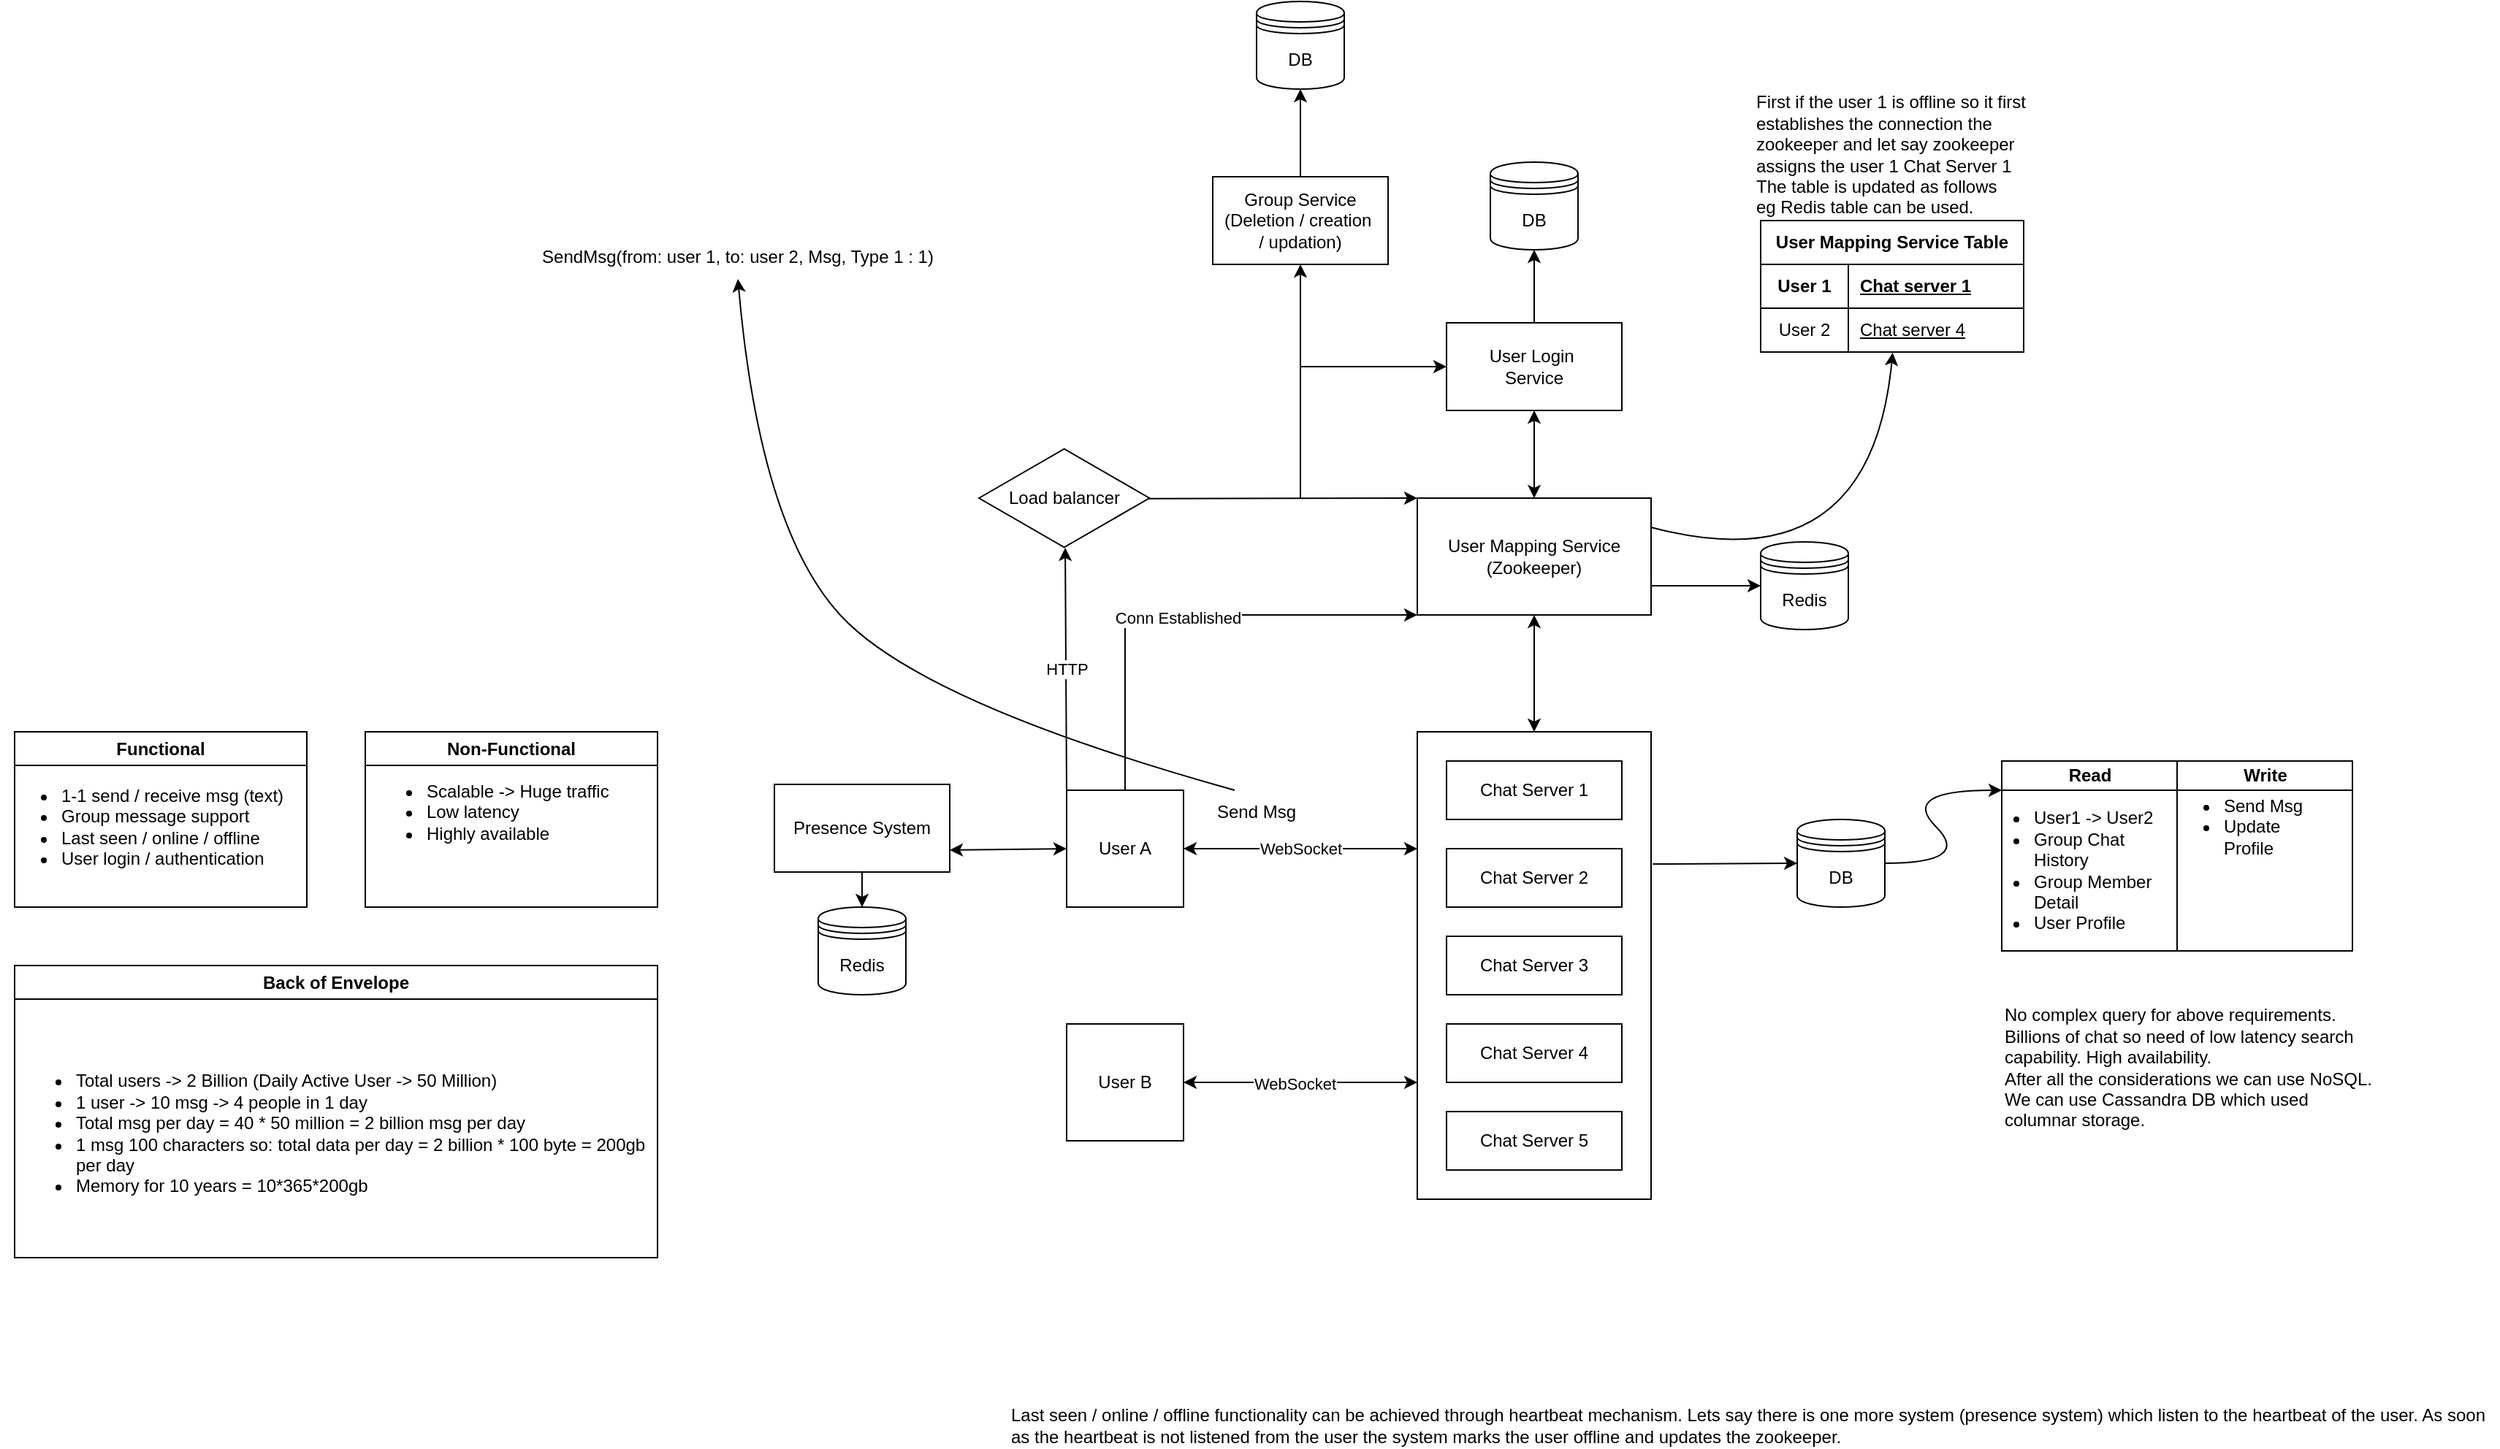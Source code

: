 <mxfile version="28.2.6">
  <diagram name="Page-1" id="e7xvgnfhb0N5HJpu79zv">
    <mxGraphModel dx="1901" dy="1499" grid="1" gridSize="10" guides="1" tooltips="1" connect="1" arrows="1" fold="1" page="0" pageScale="1" pageWidth="1654" pageHeight="1169" math="0" shadow="0">
      <root>
        <mxCell id="0" />
        <mxCell id="1" parent="0" />
        <mxCell id="2zLzM-bWpu4UABIkoiyg-2" value="Functional" style="swimlane;whiteSpace=wrap;html=1;" vertex="1" parent="1">
          <mxGeometry x="160" y="120" width="200" height="120" as="geometry" />
        </mxCell>
        <mxCell id="2zLzM-bWpu4UABIkoiyg-18" value="&lt;ul&gt;&lt;li&gt;1-1 send / receive msg (text)&lt;/li&gt;&lt;li&gt;Group message support&lt;/li&gt;&lt;li&gt;Last seen / online / offline&lt;/li&gt;&lt;li&gt;User login / authentication&lt;/li&gt;&lt;/ul&gt;" style="text;html=1;whiteSpace=wrap;strokeColor=none;fillColor=none;align=left;verticalAlign=middle;rounded=0;" vertex="1" parent="2zLzM-bWpu4UABIkoiyg-2">
          <mxGeometry x="-10" y="20" width="210" height="90" as="geometry" />
        </mxCell>
        <mxCell id="2zLzM-bWpu4UABIkoiyg-19" value="Non-Functional" style="swimlane;whiteSpace=wrap;html=1;" vertex="1" parent="1">
          <mxGeometry x="400" y="120" width="200" height="120" as="geometry" />
        </mxCell>
        <mxCell id="2zLzM-bWpu4UABIkoiyg-21" value="&lt;ul&gt;&lt;li&gt;Scalable -&amp;gt; Huge traffic&lt;/li&gt;&lt;li&gt;Low latency&lt;/li&gt;&lt;li&gt;Highly available&lt;/li&gt;&lt;/ul&gt;" style="text;html=1;whiteSpace=wrap;strokeColor=none;fillColor=none;align=left;verticalAlign=middle;rounded=0;" vertex="1" parent="2zLzM-bWpu4UABIkoiyg-19">
          <mxGeometry y="20" width="230" height="70" as="geometry" />
        </mxCell>
        <mxCell id="2zLzM-bWpu4UABIkoiyg-23" value="Back of Envelope" style="swimlane;whiteSpace=wrap;html=1;" vertex="1" parent="1">
          <mxGeometry x="160" y="280" width="440" height="200" as="geometry" />
        </mxCell>
        <mxCell id="2zLzM-bWpu4UABIkoiyg-25" value="&lt;ul&gt;&lt;li&gt;Total users -&amp;gt; 2 Billion (Daily Active User -&amp;gt; 50 Million)&lt;/li&gt;&lt;li&gt;1 user -&amp;gt; 10 msg -&amp;gt; 4 people in 1 day&lt;/li&gt;&lt;li&gt;Total msg per day = 40 * 50 million = 2 billion msg per day&lt;/li&gt;&lt;li&gt;1 msg 100 characters so: total data per day = 2 billion * 100 byte = 200gb per day&lt;/li&gt;&lt;li&gt;Memory for 10 years = 10*365*200gb&lt;/li&gt;&lt;/ul&gt;" style="text;html=1;whiteSpace=wrap;strokeColor=none;fillColor=none;align=left;verticalAlign=middle;rounded=0;" vertex="1" parent="2zLzM-bWpu4UABIkoiyg-23">
          <mxGeometry y="30" width="440" height="170" as="geometry" />
        </mxCell>
        <mxCell id="2zLzM-bWpu4UABIkoiyg-29" value="User A" style="whiteSpace=wrap;html=1;aspect=fixed;" vertex="1" parent="1">
          <mxGeometry x="880" y="160" width="80" height="80" as="geometry" />
        </mxCell>
        <mxCell id="2zLzM-bWpu4UABIkoiyg-30" value="User B" style="whiteSpace=wrap;html=1;aspect=fixed;" vertex="1" parent="1">
          <mxGeometry x="880" y="320" width="80" height="80" as="geometry" />
        </mxCell>
        <mxCell id="2zLzM-bWpu4UABIkoiyg-38" value="" style="rounded=0;whiteSpace=wrap;html=1;" vertex="1" parent="1">
          <mxGeometry x="1120" y="120" width="160" height="320" as="geometry" />
        </mxCell>
        <mxCell id="2zLzM-bWpu4UABIkoiyg-40" value="Chat Server 1" style="rounded=0;whiteSpace=wrap;html=1;" vertex="1" parent="1">
          <mxGeometry x="1140" y="140" width="120" height="40" as="geometry" />
        </mxCell>
        <mxCell id="2zLzM-bWpu4UABIkoiyg-41" value="Chat Server 2" style="rounded=0;whiteSpace=wrap;html=1;" vertex="1" parent="1">
          <mxGeometry x="1140" y="200" width="120" height="40" as="geometry" />
        </mxCell>
        <mxCell id="2zLzM-bWpu4UABIkoiyg-42" value="Chat Server 3" style="rounded=0;whiteSpace=wrap;html=1;" vertex="1" parent="1">
          <mxGeometry x="1140" y="260" width="120" height="40" as="geometry" />
        </mxCell>
        <mxCell id="2zLzM-bWpu4UABIkoiyg-43" value="Chat Server 4" style="rounded=0;whiteSpace=wrap;html=1;" vertex="1" parent="1">
          <mxGeometry x="1140" y="320" width="120" height="40" as="geometry" />
        </mxCell>
        <mxCell id="2zLzM-bWpu4UABIkoiyg-44" value="Chat Server 5" style="rounded=0;whiteSpace=wrap;html=1;" vertex="1" parent="1">
          <mxGeometry x="1140" y="380" width="120" height="40" as="geometry" />
        </mxCell>
        <mxCell id="2zLzM-bWpu4UABIkoiyg-45" value="" style="endArrow=classic;startArrow=classic;html=1;rounded=0;entryX=0;entryY=0.25;entryDx=0;entryDy=0;exitX=1;exitY=0.5;exitDx=0;exitDy=0;" edge="1" parent="1" source="2zLzM-bWpu4UABIkoiyg-29" target="2zLzM-bWpu4UABIkoiyg-38">
          <mxGeometry width="50" height="50" relative="1" as="geometry">
            <mxPoint x="660" y="530" as="sourcePoint" />
            <mxPoint x="710" y="480" as="targetPoint" />
          </mxGeometry>
        </mxCell>
        <mxCell id="2zLzM-bWpu4UABIkoiyg-48" value="WebSocket" style="edgeLabel;html=1;align=center;verticalAlign=middle;resizable=0;points=[];" vertex="1" connectable="0" parent="2zLzM-bWpu4UABIkoiyg-45">
          <mxGeometry relative="1" as="geometry">
            <mxPoint as="offset" />
          </mxGeometry>
        </mxCell>
        <mxCell id="2zLzM-bWpu4UABIkoiyg-46" value="" style="endArrow=classic;startArrow=classic;html=1;rounded=0;entryX=0;entryY=0.75;entryDx=0;entryDy=0;exitX=1;exitY=0.5;exitDx=0;exitDy=0;" edge="1" parent="1" source="2zLzM-bWpu4UABIkoiyg-30" target="2zLzM-bWpu4UABIkoiyg-38">
          <mxGeometry width="50" height="50" relative="1" as="geometry">
            <mxPoint x="850" y="620" as="sourcePoint" />
            <mxPoint x="900" y="570" as="targetPoint" />
          </mxGeometry>
        </mxCell>
        <mxCell id="2zLzM-bWpu4UABIkoiyg-47" value="WebSocket" style="edgeLabel;html=1;align=center;verticalAlign=middle;resizable=0;points=[];" vertex="1" connectable="0" parent="2zLzM-bWpu4UABIkoiyg-46">
          <mxGeometry x="-0.05" y="-1" relative="1" as="geometry">
            <mxPoint as="offset" />
          </mxGeometry>
        </mxCell>
        <mxCell id="2zLzM-bWpu4UABIkoiyg-49" value="User Mapping Service&lt;div&gt;(Zookeeper)&lt;/div&gt;" style="rounded=0;whiteSpace=wrap;html=1;align=center;" vertex="1" parent="1">
          <mxGeometry x="1120" y="-40" width="160" height="80" as="geometry" />
        </mxCell>
        <mxCell id="2zLzM-bWpu4UABIkoiyg-65" value="User Mapping Service Table" style="shape=table;startSize=30;container=1;collapsible=1;childLayout=tableLayout;fixedRows=1;rowLines=0;fontStyle=1;align=center;resizeLast=1;html=1;whiteSpace=wrap;" vertex="1" parent="1">
          <mxGeometry x="1355" y="-230" width="180" height="90" as="geometry" />
        </mxCell>
        <mxCell id="2zLzM-bWpu4UABIkoiyg-69" value="" style="shape=tableRow;horizontal=0;startSize=0;swimlaneHead=0;swimlaneBody=0;fillColor=none;collapsible=0;dropTarget=0;points=[[0,0.5],[1,0.5]];portConstraint=eastwest;top=0;left=0;right=0;bottom=1;html=1;" vertex="1" parent="2zLzM-bWpu4UABIkoiyg-65">
          <mxGeometry y="30" width="180" height="30" as="geometry" />
        </mxCell>
        <mxCell id="2zLzM-bWpu4UABIkoiyg-70" value="User 1" style="shape=partialRectangle;connectable=0;fillColor=none;top=0;left=0;bottom=0;right=0;fontStyle=1;overflow=hidden;html=1;whiteSpace=wrap;" vertex="1" parent="2zLzM-bWpu4UABIkoiyg-69">
          <mxGeometry width="60" height="30" as="geometry">
            <mxRectangle width="60" height="30" as="alternateBounds" />
          </mxGeometry>
        </mxCell>
        <mxCell id="2zLzM-bWpu4UABIkoiyg-71" value="Chat server 1" style="shape=partialRectangle;connectable=0;fillColor=none;top=0;left=0;bottom=0;right=0;align=left;spacingLeft=6;fontStyle=5;overflow=hidden;html=1;whiteSpace=wrap;" vertex="1" parent="2zLzM-bWpu4UABIkoiyg-69">
          <mxGeometry x="60" width="120" height="30" as="geometry">
            <mxRectangle width="120" height="30" as="alternateBounds" />
          </mxGeometry>
        </mxCell>
        <mxCell id="2zLzM-bWpu4UABIkoiyg-75" value="" style="shape=tableRow;horizontal=0;startSize=0;swimlaneHead=0;swimlaneBody=0;fillColor=none;collapsible=0;dropTarget=0;points=[[0,0.5],[1,0.5]];portConstraint=eastwest;top=0;left=0;right=0;bottom=0;html=1;" vertex="1" parent="2zLzM-bWpu4UABIkoiyg-65">
          <mxGeometry y="60" width="180" height="30" as="geometry" />
        </mxCell>
        <mxCell id="2zLzM-bWpu4UABIkoiyg-76" value="User 2" style="shape=partialRectangle;connectable=0;fillColor=none;top=0;left=0;bottom=0;right=0;editable=1;overflow=hidden;html=1;whiteSpace=wrap;" vertex="1" parent="2zLzM-bWpu4UABIkoiyg-75">
          <mxGeometry width="60" height="30" as="geometry">
            <mxRectangle width="60" height="30" as="alternateBounds" />
          </mxGeometry>
        </mxCell>
        <mxCell id="2zLzM-bWpu4UABIkoiyg-77" value="&lt;u&gt;Chat server 4&lt;/u&gt;" style="shape=partialRectangle;connectable=0;fillColor=none;top=0;left=0;bottom=0;right=0;align=left;spacingLeft=6;overflow=hidden;html=1;whiteSpace=wrap;" vertex="1" parent="2zLzM-bWpu4UABIkoiyg-75">
          <mxGeometry x="60" width="120" height="30" as="geometry">
            <mxRectangle width="120" height="30" as="alternateBounds" />
          </mxGeometry>
        </mxCell>
        <mxCell id="2zLzM-bWpu4UABIkoiyg-78" value="First if the user 1 is offline so it first establishes the connection the zookeeper and let say zookeeper assigns the user 1 Chat Server 1&lt;br&gt;The table is updated as follows&lt;div&gt;eg Redis table can be used.&lt;/div&gt;" style="text;html=1;whiteSpace=wrap;strokeColor=none;fillColor=none;align=left;verticalAlign=middle;rounded=0;" vertex="1" parent="1">
          <mxGeometry x="1350" y="-290" width="190" height="30" as="geometry" />
        </mxCell>
        <mxCell id="2zLzM-bWpu4UABIkoiyg-79" value="" style="endArrow=classic;html=1;rounded=0;exitX=0.5;exitY=0;exitDx=0;exitDy=0;entryX=0;entryY=1;entryDx=0;entryDy=0;" edge="1" parent="1" source="2zLzM-bWpu4UABIkoiyg-29" target="2zLzM-bWpu4UABIkoiyg-49">
          <mxGeometry width="50" height="50" relative="1" as="geometry">
            <mxPoint x="920" y="150" as="sourcePoint" />
            <mxPoint x="970" y="100" as="targetPoint" />
            <Array as="points">
              <mxPoint x="920" y="40" />
            </Array>
          </mxGeometry>
        </mxCell>
        <mxCell id="2zLzM-bWpu4UABIkoiyg-81" value="Conn Established" style="edgeLabel;html=1;align=center;verticalAlign=middle;resizable=0;points=[];" vertex="1" connectable="0" parent="2zLzM-bWpu4UABIkoiyg-79">
          <mxGeometry x="-0.025" y="-2" relative="1" as="geometry">
            <mxPoint as="offset" />
          </mxGeometry>
        </mxCell>
        <mxCell id="2zLzM-bWpu4UABIkoiyg-82" value="Send Msg" style="text;html=1;whiteSpace=wrap;strokeColor=none;fillColor=none;align=center;verticalAlign=middle;rounded=0;" vertex="1" parent="1">
          <mxGeometry x="980" y="160" width="60" height="30" as="geometry" />
        </mxCell>
        <mxCell id="2zLzM-bWpu4UABIkoiyg-83" value="" style="curved=1;endArrow=classic;html=1;rounded=0;exitX=0.25;exitY=0;exitDx=0;exitDy=0;entryX=0.5;entryY=1;entryDx=0;entryDy=0;" edge="1" parent="1" source="2zLzM-bWpu4UABIkoiyg-82" target="2zLzM-bWpu4UABIkoiyg-84">
          <mxGeometry width="50" height="50" relative="1" as="geometry">
            <mxPoint x="730" y="100" as="sourcePoint" />
            <mxPoint x="730" as="targetPoint" />
            <Array as="points">
              <mxPoint x="780" y="100" />
              <mxPoint x="670" y="-20" />
            </Array>
          </mxGeometry>
        </mxCell>
        <mxCell id="2zLzM-bWpu4UABIkoiyg-84" value="SendMsg(from: user 1, to: user 2, Msg, Type 1 : 1)" style="text;html=1;whiteSpace=wrap;strokeColor=none;fillColor=none;align=center;verticalAlign=middle;rounded=0;" vertex="1" parent="1">
          <mxGeometry x="510" y="-220" width="290" height="30" as="geometry" />
        </mxCell>
        <mxCell id="2zLzM-bWpu4UABIkoiyg-85" value="DB" style="shape=datastore;whiteSpace=wrap;html=1;" vertex="1" parent="1">
          <mxGeometry x="1380" y="180" width="60" height="60" as="geometry" />
        </mxCell>
        <mxCell id="2zLzM-bWpu4UABIkoiyg-86" value="" style="curved=1;endArrow=classic;html=1;rounded=0;exitX=1;exitY=0.5;exitDx=0;exitDy=0;entryX=0.154;entryY=0.077;entryDx=0;entryDy=0;entryPerimeter=0;" edge="1" parent="1" source="2zLzM-bWpu4UABIkoiyg-85" target="2zLzM-bWpu4UABIkoiyg-117">
          <mxGeometry width="50" height="50" relative="1" as="geometry">
            <mxPoint x="1450" y="210" as="sourcePoint" />
            <mxPoint x="1520" y="160" as="targetPoint" />
            <Array as="points">
              <mxPoint x="1500" y="210" />
              <mxPoint x="1450" y="160" />
            </Array>
          </mxGeometry>
        </mxCell>
        <mxCell id="2zLzM-bWpu4UABIkoiyg-113" value="" style="swimlane;childLayout=stackLayout;resizeParent=1;resizeParentMax=0;startSize=0;html=1;" vertex="1" parent="1">
          <mxGeometry x="1520.0" y="140" width="240" height="130" as="geometry">
            <mxRectangle x="1630.0" y="210" width="50" height="40" as="alternateBounds" />
          </mxGeometry>
        </mxCell>
        <mxCell id="2zLzM-bWpu4UABIkoiyg-114" value="Read" style="swimlane;startSize=20;html=1;" vertex="1" parent="2zLzM-bWpu4UABIkoiyg-113">
          <mxGeometry width="120" height="130" as="geometry" />
        </mxCell>
        <mxCell id="2zLzM-bWpu4UABIkoiyg-117" value="&lt;ul&gt;&lt;li&gt;User1 -&amp;gt; User2&lt;/li&gt;&lt;li&gt;Group Chat History&lt;/li&gt;&lt;li&gt;Group Member Detail&lt;/li&gt;&lt;li&gt;User Profile&lt;/li&gt;&lt;/ul&gt;" style="text;html=1;whiteSpace=wrap;strokeColor=none;fillColor=none;align=left;verticalAlign=middle;rounded=0;" vertex="1" parent="2zLzM-bWpu4UABIkoiyg-114">
          <mxGeometry x="-20.0" y="10" width="130" height="130" as="geometry" />
        </mxCell>
        <mxCell id="2zLzM-bWpu4UABIkoiyg-115" value="Write" style="swimlane;startSize=20;html=1;" vertex="1" parent="2zLzM-bWpu4UABIkoiyg-113">
          <mxGeometry x="120" width="120" height="130" as="geometry" />
        </mxCell>
        <mxCell id="2zLzM-bWpu4UABIkoiyg-118" value="&lt;ul&gt;&lt;li&gt;Send Msg&lt;/li&gt;&lt;li&gt;Update Profile&lt;/li&gt;&lt;/ul&gt;" style="text;html=1;whiteSpace=wrap;strokeColor=none;fillColor=none;align=left;verticalAlign=middle;rounded=0;" vertex="1" parent="2zLzM-bWpu4UABIkoiyg-115">
          <mxGeometry x="-10.0" y="30" width="100" height="30" as="geometry" />
        </mxCell>
        <mxCell id="2zLzM-bWpu4UABIkoiyg-119" value="No complex query for above requirements. Billions of chat so need of low latency search capability. High availability.&amp;nbsp;&lt;br&gt;After all the considerations we can use NoSQL.&lt;div&gt;We can use Cassandra DB which used columnar storage.&lt;/div&gt;" style="text;html=1;whiteSpace=wrap;strokeColor=none;fillColor=none;align=left;verticalAlign=middle;rounded=0;" vertex="1" parent="1">
          <mxGeometry x="1520" y="290" width="260" height="120" as="geometry" />
        </mxCell>
        <mxCell id="2zLzM-bWpu4UABIkoiyg-120" value="" style="endArrow=classic;html=1;rounded=0;entryX=0;entryY=0.5;entryDx=0;entryDy=0;exitX=1.007;exitY=0.283;exitDx=0;exitDy=0;exitPerimeter=0;" edge="1" parent="1" source="2zLzM-bWpu4UABIkoiyg-38" target="2zLzM-bWpu4UABIkoiyg-85">
          <mxGeometry width="50" height="50" relative="1" as="geometry">
            <mxPoint x="1240" y="560" as="sourcePoint" />
            <mxPoint x="1290" y="510" as="targetPoint" />
          </mxGeometry>
        </mxCell>
        <mxCell id="2zLzM-bWpu4UABIkoiyg-126" value="" style="endArrow=classic;html=1;rounded=0;exitX=0;exitY=0;exitDx=0;exitDy=0;entryX=0.506;entryY=0.986;entryDx=0;entryDy=0;entryPerimeter=0;" edge="1" parent="1" source="2zLzM-bWpu4UABIkoiyg-29" target="2zLzM-bWpu4UABIkoiyg-130">
          <mxGeometry relative="1" as="geometry">
            <mxPoint x="720" y="220" as="sourcePoint" />
            <mxPoint x="870" y="20" as="targetPoint" />
          </mxGeometry>
        </mxCell>
        <mxCell id="2zLzM-bWpu4UABIkoiyg-127" value="HTTP" style="edgeLabel;resizable=0;html=1;;align=center;verticalAlign=middle;" connectable="0" vertex="1" parent="2zLzM-bWpu4UABIkoiyg-126">
          <mxGeometry relative="1" as="geometry" />
        </mxCell>
        <mxCell id="2zLzM-bWpu4UABIkoiyg-128" value="" style="endArrow=classic;html=1;rounded=0;entryX=0;entryY=0;entryDx=0;entryDy=0;exitX=0.993;exitY=0.505;exitDx=0;exitDy=0;exitPerimeter=0;" edge="1" parent="1" source="2zLzM-bWpu4UABIkoiyg-130" target="2zLzM-bWpu4UABIkoiyg-49">
          <mxGeometry width="50" height="50" relative="1" as="geometry">
            <mxPoint x="940" y="-40" as="sourcePoint" />
            <mxPoint x="910" as="targetPoint" />
          </mxGeometry>
        </mxCell>
        <mxCell id="2zLzM-bWpu4UABIkoiyg-129" value="" style="curved=1;endArrow=classic;html=1;rounded=0;exitX=1;exitY=0.25;exitDx=0;exitDy=0;entryX=0.502;entryY=1.012;entryDx=0;entryDy=0;entryPerimeter=0;" edge="1" parent="1" source="2zLzM-bWpu4UABIkoiyg-49" target="2zLzM-bWpu4UABIkoiyg-75">
          <mxGeometry width="50" height="50" relative="1" as="geometry">
            <mxPoint x="1380" y="20" as="sourcePoint" />
            <mxPoint x="1430" y="-30" as="targetPoint" />
            <Array as="points">
              <mxPoint x="1430" y="20" />
            </Array>
          </mxGeometry>
        </mxCell>
        <mxCell id="2zLzM-bWpu4UABIkoiyg-130" value="Load balancer" style="html=1;whiteSpace=wrap;aspect=fixed;shape=isoRectangle;" vertex="1" parent="1">
          <mxGeometry x="820" y="-75" width="116.67" height="70" as="geometry" />
        </mxCell>
        <mxCell id="2zLzM-bWpu4UABIkoiyg-131" value="" style="endArrow=classic;html=1;rounded=0;entryX=0;entryY=0.5;entryDx=0;entryDy=0;" edge="1" parent="1" target="2zLzM-bWpu4UABIkoiyg-132">
          <mxGeometry width="50" height="50" relative="1" as="geometry">
            <mxPoint x="1040" y="-40" as="sourcePoint" />
            <mxPoint x="1040" y="-130" as="targetPoint" />
            <Array as="points">
              <mxPoint x="1040" y="-130" />
            </Array>
          </mxGeometry>
        </mxCell>
        <mxCell id="2zLzM-bWpu4UABIkoiyg-132" value="User Login&amp;nbsp;&lt;div&gt;Service&lt;/div&gt;" style="rounded=0;whiteSpace=wrap;html=1;" vertex="1" parent="1">
          <mxGeometry x="1140" y="-160" width="120" height="60" as="geometry" />
        </mxCell>
        <mxCell id="2zLzM-bWpu4UABIkoiyg-134" value="DB" style="shape=datastore;whiteSpace=wrap;html=1;" vertex="1" parent="1">
          <mxGeometry x="1170" y="-270" width="60" height="60" as="geometry" />
        </mxCell>
        <mxCell id="2zLzM-bWpu4UABIkoiyg-135" value="" style="endArrow=classic;html=1;rounded=0;entryX=0.5;entryY=1;entryDx=0;entryDy=0;exitX=0.5;exitY=0;exitDx=0;exitDy=0;" edge="1" parent="1" source="2zLzM-bWpu4UABIkoiyg-132" target="2zLzM-bWpu4UABIkoiyg-134">
          <mxGeometry width="50" height="50" relative="1" as="geometry">
            <mxPoint x="980" y="-210" as="sourcePoint" />
            <mxPoint x="1030" y="-260" as="targetPoint" />
          </mxGeometry>
        </mxCell>
        <mxCell id="2zLzM-bWpu4UABIkoiyg-136" value="" style="endArrow=classic;html=1;rounded=0;entryX=0.5;entryY=1;entryDx=0;entryDy=0;" edge="1" parent="1" target="2zLzM-bWpu4UABIkoiyg-139">
          <mxGeometry width="50" height="50" relative="1" as="geometry">
            <mxPoint x="1040" y="-130" as="sourcePoint" />
            <mxPoint x="1040" y="-200" as="targetPoint" />
          </mxGeometry>
        </mxCell>
        <mxCell id="2zLzM-bWpu4UABIkoiyg-137" value="" style="endArrow=classic;startArrow=classic;html=1;rounded=0;entryX=0.5;entryY=1;entryDx=0;entryDy=0;exitX=0.5;exitY=0;exitDx=0;exitDy=0;" edge="1" parent="1" source="2zLzM-bWpu4UABIkoiyg-38" target="2zLzM-bWpu4UABIkoiyg-49">
          <mxGeometry width="50" height="50" relative="1" as="geometry">
            <mxPoint x="1410" y="120" as="sourcePoint" />
            <mxPoint x="1460" y="70" as="targetPoint" />
          </mxGeometry>
        </mxCell>
        <mxCell id="2zLzM-bWpu4UABIkoiyg-138" value="" style="endArrow=classic;startArrow=classic;html=1;rounded=0;entryX=0.5;entryY=1;entryDx=0;entryDy=0;exitX=0.5;exitY=0;exitDx=0;exitDy=0;" edge="1" parent="1" source="2zLzM-bWpu4UABIkoiyg-49" target="2zLzM-bWpu4UABIkoiyg-132">
          <mxGeometry width="50" height="50" relative="1" as="geometry">
            <mxPoint x="1460" y="70" as="sourcePoint" />
            <mxPoint x="1510" y="20" as="targetPoint" />
          </mxGeometry>
        </mxCell>
        <mxCell id="2zLzM-bWpu4UABIkoiyg-139" value="Group Service&lt;div&gt;(Deletion / creation&amp;nbsp;&lt;/div&gt;&lt;div&gt;/ updation)&lt;/div&gt;" style="rounded=0;whiteSpace=wrap;html=1;" vertex="1" parent="1">
          <mxGeometry x="980" y="-260" width="120" height="60" as="geometry" />
        </mxCell>
        <mxCell id="2zLzM-bWpu4UABIkoiyg-140" value="" style="endArrow=classic;html=1;rounded=0;exitX=0.5;exitY=0;exitDx=0;exitDy=0;entryX=0.5;entryY=1;entryDx=0;entryDy=0;" edge="1" parent="1" source="2zLzM-bWpu4UABIkoiyg-139" target="2zLzM-bWpu4UABIkoiyg-141">
          <mxGeometry width="50" height="50" relative="1" as="geometry">
            <mxPoint x="1020" y="-310" as="sourcePoint" />
            <mxPoint x="1040" y="-320" as="targetPoint" />
          </mxGeometry>
        </mxCell>
        <mxCell id="2zLzM-bWpu4UABIkoiyg-141" value="DB" style="shape=datastore;whiteSpace=wrap;html=1;" vertex="1" parent="1">
          <mxGeometry x="1010" y="-380" width="60" height="60" as="geometry" />
        </mxCell>
        <mxCell id="2zLzM-bWpu4UABIkoiyg-142" value="Last seen / online / offline functionality can be achieved through heartbeat mechanism. Lets say there is one more system (presence system) which listen to the heartbeat of the user. As soon as the heartbeat is not listened from the user the system marks the user offline and updates the zookeeper." style="text;html=1;whiteSpace=wrap;strokeColor=none;fillColor=none;align=left;verticalAlign=middle;rounded=0;" vertex="1" parent="1">
          <mxGeometry x="840" y="580" width="1020" height="30" as="geometry" />
        </mxCell>
        <mxCell id="2zLzM-bWpu4UABIkoiyg-143" value="Presence System" style="rounded=0;whiteSpace=wrap;html=1;" vertex="1" parent="1">
          <mxGeometry x="680" y="156" width="120" height="60" as="geometry" />
        </mxCell>
        <mxCell id="2zLzM-bWpu4UABIkoiyg-144" value="" style="endArrow=classic;startArrow=classic;html=1;rounded=0;entryX=0;entryY=0.5;entryDx=0;entryDy=0;exitX=1;exitY=0.75;exitDx=0;exitDy=0;" edge="1" parent="1" source="2zLzM-bWpu4UABIkoiyg-143" target="2zLzM-bWpu4UABIkoiyg-29">
          <mxGeometry width="50" height="50" relative="1" as="geometry">
            <mxPoint x="680" y="330" as="sourcePoint" />
            <mxPoint x="730" y="280" as="targetPoint" />
          </mxGeometry>
        </mxCell>
        <mxCell id="2zLzM-bWpu4UABIkoiyg-145" value="" style="endArrow=classic;html=1;rounded=0;exitX=0.5;exitY=1;exitDx=0;exitDy=0;entryX=0.5;entryY=0;entryDx=0;entryDy=0;" edge="1" parent="1" source="2zLzM-bWpu4UABIkoiyg-143" target="2zLzM-bWpu4UABIkoiyg-146">
          <mxGeometry width="50" height="50" relative="1" as="geometry">
            <mxPoint x="720" y="310" as="sourcePoint" />
            <mxPoint x="740" y="270" as="targetPoint" />
          </mxGeometry>
        </mxCell>
        <mxCell id="2zLzM-bWpu4UABIkoiyg-146" value="Redis" style="shape=datastore;whiteSpace=wrap;html=1;" vertex="1" parent="1">
          <mxGeometry x="710" y="240" width="60" height="60" as="geometry" />
        </mxCell>
        <mxCell id="2zLzM-bWpu4UABIkoiyg-147" value="" style="endArrow=classic;html=1;rounded=0;exitX=1;exitY=0.75;exitDx=0;exitDy=0;entryX=0;entryY=0.5;entryDx=0;entryDy=0;" edge="1" parent="1" source="2zLzM-bWpu4UABIkoiyg-49" target="2zLzM-bWpu4UABIkoiyg-148">
          <mxGeometry width="50" height="50" relative="1" as="geometry">
            <mxPoint x="1300" y="70" as="sourcePoint" />
            <mxPoint x="1350" y="20" as="targetPoint" />
          </mxGeometry>
        </mxCell>
        <mxCell id="2zLzM-bWpu4UABIkoiyg-148" value="Redis" style="shape=datastore;whiteSpace=wrap;html=1;" vertex="1" parent="1">
          <mxGeometry x="1355" y="-10" width="60" height="60" as="geometry" />
        </mxCell>
      </root>
    </mxGraphModel>
  </diagram>
</mxfile>
